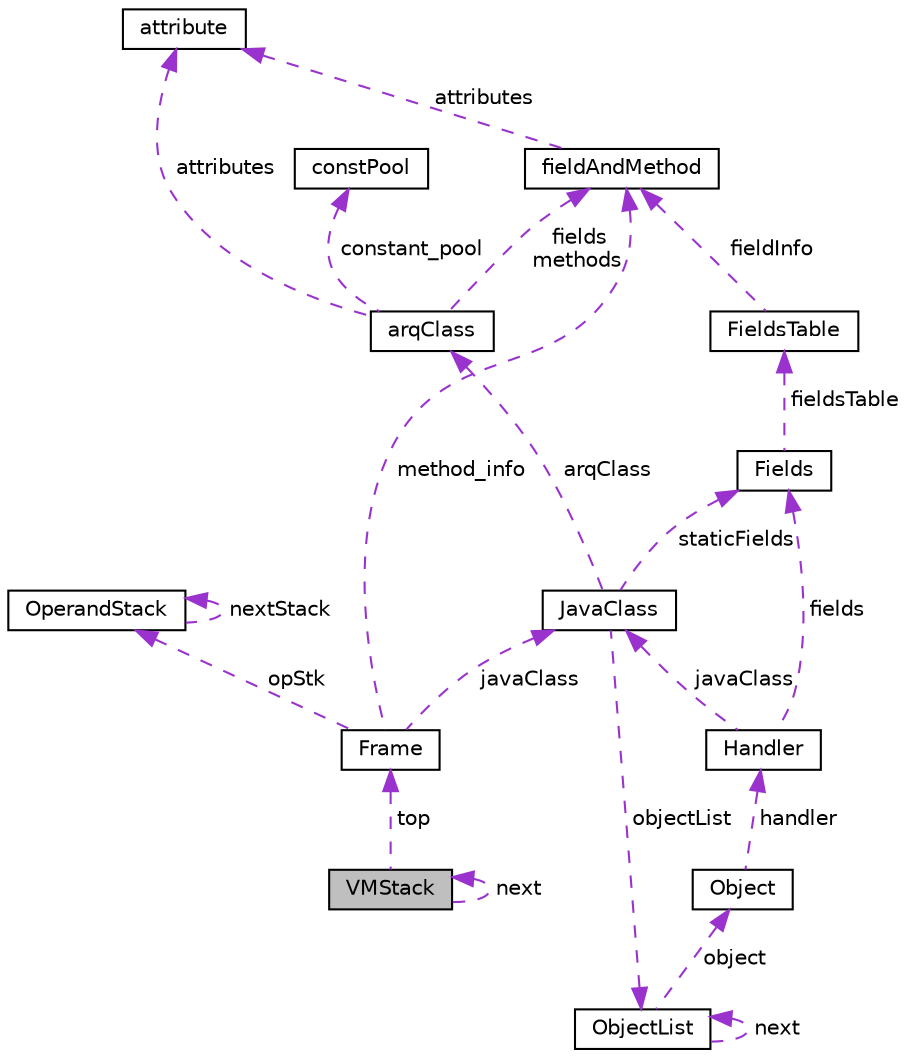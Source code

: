 digraph "VMStack"
{
  edge [fontname="Helvetica",fontsize="10",labelfontname="Helvetica",labelfontsize="10"];
  node [fontname="Helvetica",fontsize="10",shape=record];
  Node1 [label="VMStack",height=0.2,width=0.4,color="black", fillcolor="grey75", style="filled", fontcolor="black"];
  Node2 -> Node1 [dir="back",color="darkorchid3",fontsize="10",style="dashed",label=" top" ,fontname="Helvetica"];
  Node2 [label="Frame",height=0.2,width=0.4,color="black", fillcolor="white", style="filled",URL="$struct_frame.html",tooltip="Estrutura da Frame. "];
  Node3 -> Node2 [dir="back",color="darkorchid3",fontsize="10",style="dashed",label=" opStk" ,fontname="Helvetica"];
  Node3 [label="OperandStack",height=0.2,width=0.4,color="black", fillcolor="white", style="filled",URL="$struct_operand_stack.html"];
  Node3 -> Node3 [dir="back",color="darkorchid3",fontsize="10",style="dashed",label=" nextStack" ,fontname="Helvetica"];
  Node4 -> Node2 [dir="back",color="darkorchid3",fontsize="10",style="dashed",label=" javaClass" ,fontname="Helvetica"];
  Node4 [label="JavaClass",height=0.2,width=0.4,color="black", fillcolor="white", style="filled",URL="$struct_java_class.html",tooltip="Estrutura da JavaClass. "];
  Node5 -> Node4 [dir="back",color="darkorchid3",fontsize="10",style="dashed",label=" staticFields" ,fontname="Helvetica"];
  Node5 [label="Fields",height=0.2,width=0.4,color="black", fillcolor="white", style="filled",URL="$struct_fields.html",tooltip="Estrutura da FieldsTable. "];
  Node6 -> Node5 [dir="back",color="darkorchid3",fontsize="10",style="dashed",label=" fieldsTable" ,fontname="Helvetica"];
  Node6 [label="FieldsTable",height=0.2,width=0.4,color="black", fillcolor="white", style="filled",URL="$struct_fields_table.html",tooltip="Estrutura da FieldsTable. "];
  Node7 -> Node6 [dir="back",color="darkorchid3",fontsize="10",style="dashed",label=" fieldInfo" ,fontname="Helvetica"];
  Node7 [label="fieldAndMethod",height=0.2,width=0.4,color="black", fillcolor="white", style="filled",URL="$structfield_and_method.html",tooltip="Estrutura de Campos e Metodos. "];
  Node8 -> Node7 [dir="back",color="darkorchid3",fontsize="10",style="dashed",label=" attributes" ,fontname="Helvetica"];
  Node8 [label="attribute",height=0.2,width=0.4,color="black", fillcolor="white", style="filled",URL="$structattribute.html",tooltip="Estrutura de Atributos. "];
  Node9 -> Node4 [dir="back",color="darkorchid3",fontsize="10",style="dashed",label=" arqClass" ,fontname="Helvetica"];
  Node9 [label="arqClass",height=0.2,width=0.4,color="black", fillcolor="white", style="filled",URL="$structarq_class.html",tooltip="um metodo. "];
  Node7 -> Node9 [dir="back",color="darkorchid3",fontsize="10",style="dashed",label=" fields\nmethods" ,fontname="Helvetica"];
  Node8 -> Node9 [dir="back",color="darkorchid3",fontsize="10",style="dashed",label=" attributes" ,fontname="Helvetica"];
  Node10 -> Node9 [dir="back",color="darkorchid3",fontsize="10",style="dashed",label=" constant_pool" ,fontname="Helvetica"];
  Node10 [label="constPool",height=0.2,width=0.4,color="black", fillcolor="white", style="filled",URL="$structconst_pool.html",tooltip="Estrutura do Pool de Constantes. "];
  Node11 -> Node4 [dir="back",color="darkorchid3",fontsize="10",style="dashed",label=" objectList" ,fontname="Helvetica"];
  Node11 [label="ObjectList",height=0.2,width=0.4,color="black", fillcolor="white", style="filled",URL="$struct_object_list.html",tooltip="Estrutura da ObjectList. "];
  Node11 -> Node11 [dir="back",color="darkorchid3",fontsize="10",style="dashed",label=" next" ,fontname="Helvetica"];
  Node12 -> Node11 [dir="back",color="darkorchid3",fontsize="10",style="dashed",label=" object" ,fontname="Helvetica"];
  Node12 [label="Object",height=0.2,width=0.4,color="black", fillcolor="white", style="filled",URL="$struct_object.html",tooltip="Estrutura do Object. "];
  Node13 -> Node12 [dir="back",color="darkorchid3",fontsize="10",style="dashed",label=" handler" ,fontname="Helvetica"];
  Node13 [label="Handler",height=0.2,width=0.4,color="black", fillcolor="white", style="filled",URL="$struct_handler.html",tooltip="Estrutura da Handler. "];
  Node4 -> Node13 [dir="back",color="darkorchid3",fontsize="10",style="dashed",label=" javaClass" ,fontname="Helvetica"];
  Node5 -> Node13 [dir="back",color="darkorchid3",fontsize="10",style="dashed",label=" fields" ,fontname="Helvetica"];
  Node7 -> Node2 [dir="back",color="darkorchid3",fontsize="10",style="dashed",label=" method_info" ,fontname="Helvetica"];
  Node1 -> Node1 [dir="back",color="darkorchid3",fontsize="10",style="dashed",label=" next" ,fontname="Helvetica"];
}
